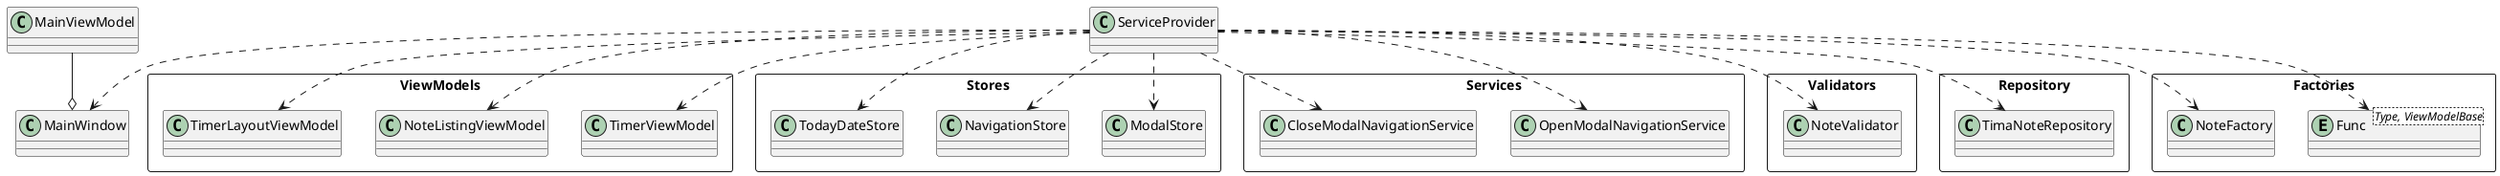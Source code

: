 @startuml

class "ServiceProvider" as sp

class MainWindow
class MainViewModel

MainViewModel --o MainWindow

sp ..> MainWindow

rectangle ViewModels{
    class TimerViewModel
    class NoteListingViewModel
    class TimerLayoutViewModel

    sp ..> TimerViewModel
    sp ..> NoteListingViewModel
    sp ..> TimerLayoutViewModel
}

rectangle Stores{
    class ModalStore
    class NavigationStore
    class TodayDateStore

    sp ..> ModalStore
    sp ..> NavigationStore
    sp ..> TodayDateStore
}

rectangle Services{
    class OpenModalNavigationService
    class CloseModalNavigationService

    sp ..> OpenModalNavigationService
    sp ..> CloseModalNavigationService
}

rectangle Validators{
    class NoteValidator

    sp ..> NoteValidator
}

rectangle Repository{
    class TimaNoteRepository

    sp ..> TimaNoteRepository
}

rectangle Factories{
    entity "Func<Type, ViewModelBase>" as func
    class NoteFactory

    sp ..> func
    sp ..> NoteFactory
}



@enduml